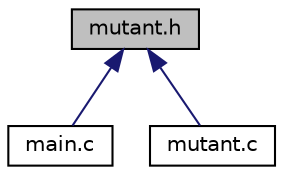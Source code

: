 digraph "mutant.h"
{
  edge [fontname="Helvetica",fontsize="10",labelfontname="Helvetica",labelfontsize="10"];
  node [fontname="Helvetica",fontsize="10",shape=record];
  Node1 [label="mutant.h",height=0.2,width=0.4,color="black", fillcolor="grey75", style="filled", fontcolor="black"];
  Node1 -> Node2 [dir="back",color="midnightblue",fontsize="10",style="solid",fontname="Helvetica"];
  Node2 [label="main.c",height=0.2,width=0.4,color="black", fillcolor="white", style="filled",URL="$main_8c.html",tooltip="Código - Cliente del servidor Cerebro. Recibe audio y lo envía por SPI para reproducirlo. "];
  Node1 -> Node3 [dir="back",color="midnightblue",fontsize="10",style="solid",fontname="Helvetica"];
  Node3 [label="mutant.c",height=0.2,width=0.4,color="black", fillcolor="white", style="filled",URL="$mutant_8c.html",tooltip="Código - Lógica de control con el servidor Cerebro y gestión del audio recibido. "];
}
